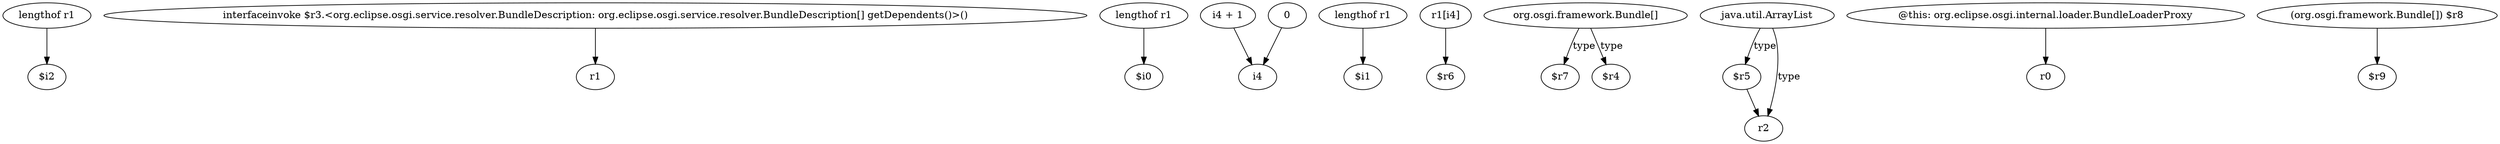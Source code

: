 digraph g {
0[label="lengthof r1"]
1[label="$i2"]
0->1[label=""]
2[label="interfaceinvoke $r3.<org.eclipse.osgi.service.resolver.BundleDescription: org.eclipse.osgi.service.resolver.BundleDescription[] getDependents()>()"]
3[label="r1"]
2->3[label=""]
4[label="lengthof r1"]
5[label="$i0"]
4->5[label=""]
6[label="i4 + 1"]
7[label="i4"]
6->7[label=""]
8[label="lengthof r1"]
9[label="$i1"]
8->9[label=""]
10[label="r1[i4]"]
11[label="$r6"]
10->11[label=""]
12[label="org.osgi.framework.Bundle[]"]
13[label="$r7"]
12->13[label="type"]
14[label="$r5"]
15[label="r2"]
14->15[label=""]
16[label="java.util.ArrayList"]
16->15[label="type"]
17[label="0"]
17->7[label=""]
16->14[label="type"]
18[label="@this: org.eclipse.osgi.internal.loader.BundleLoaderProxy"]
19[label="r0"]
18->19[label=""]
20[label="$r4"]
12->20[label="type"]
21[label="(org.osgi.framework.Bundle[]) $r8"]
22[label="$r9"]
21->22[label=""]
}